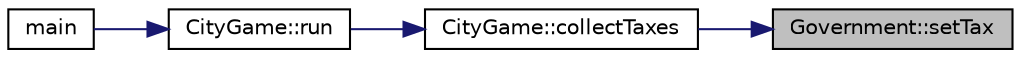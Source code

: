digraph "Government::setTax"
{
 // LATEX_PDF_SIZE
  edge [fontname="Helvetica",fontsize="10",labelfontname="Helvetica",labelfontsize="10"];
  node [fontname="Helvetica",fontsize="10",shape=record];
  rankdir="RL";
  Node1 [label="Government::setTax",height=0.2,width=0.4,color="black", fillcolor="grey75", style="filled", fontcolor="black",tooltip="Sets the tax rate."];
  Node1 -> Node2 [dir="back",color="midnightblue",fontsize="10",style="solid"];
  Node2 [label="CityGame::collectTaxes",height=0.2,width=0.4,color="black", fillcolor="white", style="filled",URL="$classCityGame.html#ab286962cca4449729475a62431fa3bc6",tooltip=" "];
  Node2 -> Node3 [dir="back",color="midnightblue",fontsize="10",style="solid"];
  Node3 [label="CityGame::run",height=0.2,width=0.4,color="black", fillcolor="white", style="filled",URL="$classCityGame.html#ad26bc885078e071e3ad2b40787fcca18",tooltip=" "];
  Node3 -> Node4 [dir="back",color="midnightblue",fontsize="10",style="solid"];
  Node4 [label="main",height=0.2,width=0.4,color="black", fillcolor="white", style="filled",URL="$main_8cpp.html#ae66f6b31b5ad750f1fe042a706a4e3d4",tooltip=" "];
}
